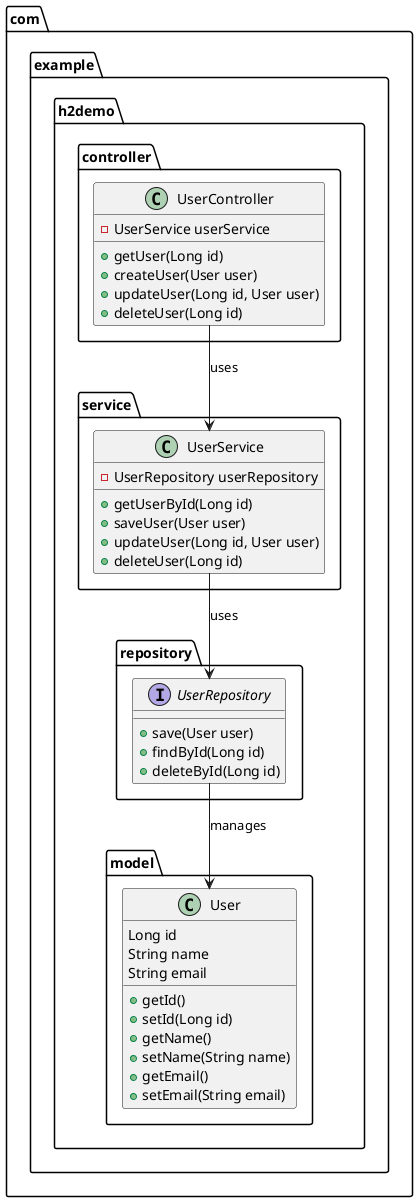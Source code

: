 @startuml

package "com.example.h2demo.model" {
    class User {
        Long id
        String name
        String email
        +getId()
        +setId(Long id)
        +getName()
        +setName(String name)
        +getEmail()
        +setEmail(String email)
    }
}

package "com.example.h2demo.controller" {
    class UserController {
        - UserService userService
        +getUser(Long id)
        +createUser(User user)
        +updateUser(Long id, User user)
        +deleteUser(Long id)
    }
}

package "com.example.h2demo.service" {
    class UserService {
        - UserRepository userRepository
        +getUserById(Long id)
        +saveUser(User user)
        +updateUser(Long id, User user)
        +deleteUser(Long id)
    }
}

package "com.example.h2demo.repository" {
    interface UserRepository {
        +save(User user)
        +findById(Long id)
        +deleteById(Long id)
    }
}

UserController --> UserService : uses
UserService --> UserRepository : uses
UserRepository --> User : manages

@enduml

